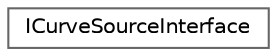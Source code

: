digraph "Graphical Class Hierarchy"
{
 // INTERACTIVE_SVG=YES
 // LATEX_PDF_SIZE
  bgcolor="transparent";
  edge [fontname=Helvetica,fontsize=10,labelfontname=Helvetica,labelfontsize=10];
  node [fontname=Helvetica,fontsize=10,shape=box,height=0.2,width=0.4];
  rankdir="LR";
  Node0 [id="Node000000",label="ICurveSourceInterface",height=0.2,width=0.4,color="grey40", fillcolor="white", style="filled",URL="$d1/d83/classICurveSourceInterface.html",tooltip="A source for curves."];
}
